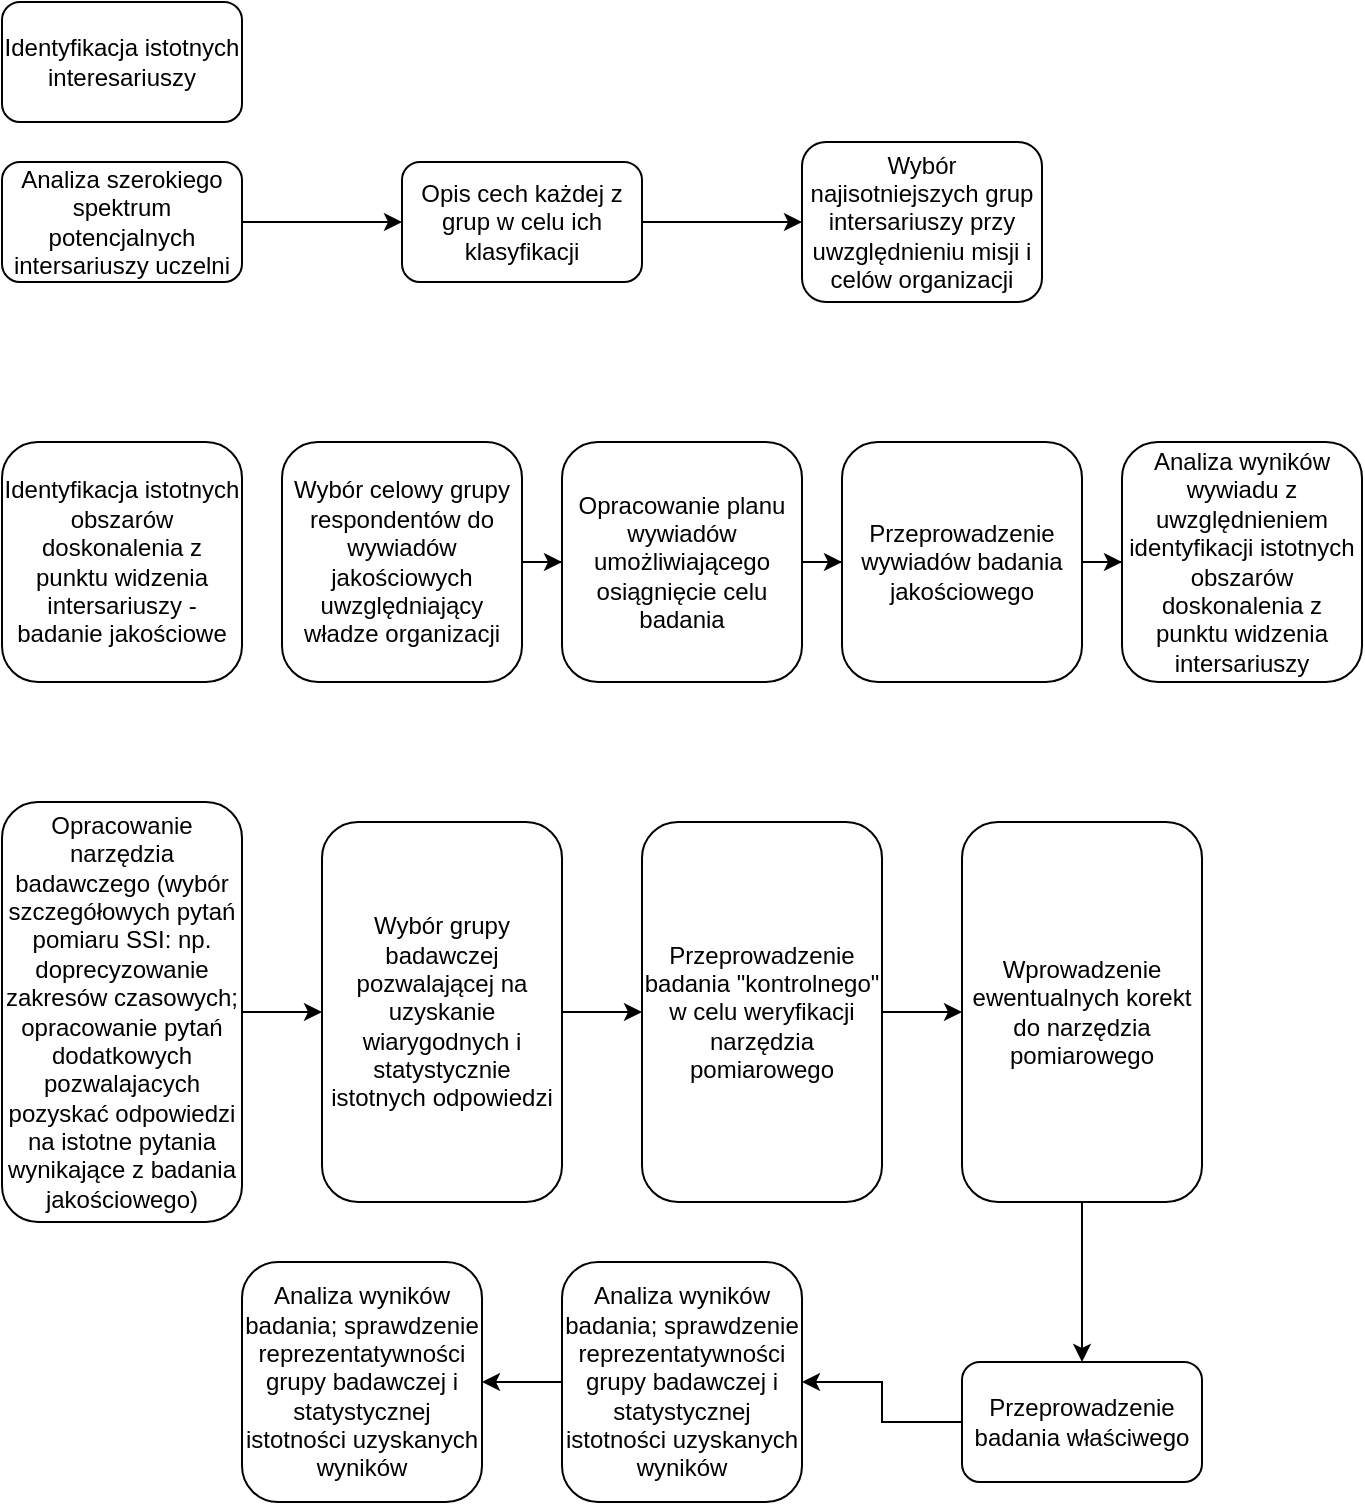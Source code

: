 <mxfile version="24.0.4" type="device">
  <diagram name="Strona-1" id="ZPURoTI-YACidWWffcV0">
    <mxGraphModel dx="1042" dy="705" grid="1" gridSize="10" guides="1" tooltips="1" connect="1" arrows="1" fold="1" page="1" pageScale="1" pageWidth="827" pageHeight="1169" math="0" shadow="0">
      <root>
        <mxCell id="0" />
        <mxCell id="1" parent="0" />
        <mxCell id="iZXRrfKID2UvS0r0eVAW-1" value="Identyfikacja istotnych interesariuszy" style="rounded=1;whiteSpace=wrap;html=1;" parent="1" vertex="1">
          <mxGeometry x="120" y="100" width="120" height="60" as="geometry" />
        </mxCell>
        <mxCell id="iZXRrfKID2UvS0r0eVAW-9" value="" style="edgeStyle=orthogonalEdgeStyle;rounded=0;orthogonalLoop=1;jettySize=auto;html=1;" parent="1" source="iZXRrfKID2UvS0r0eVAW-2" target="iZXRrfKID2UvS0r0eVAW-8" edge="1">
          <mxGeometry relative="1" as="geometry" />
        </mxCell>
        <mxCell id="iZXRrfKID2UvS0r0eVAW-2" value="Opracowanie narzędzia badawczego (wybór szczegółowych pytań pomiaru SSI: np. doprecyzowanie zakresów czasowych; opracowanie pytań dodatkowych pozwalajacych pozyskać odpowiedzi na istotne pytania wynikające z badania jakościowego)" style="rounded=1;whiteSpace=wrap;html=1;" parent="1" vertex="1">
          <mxGeometry x="120" y="500" width="120" height="210" as="geometry" />
        </mxCell>
        <mxCell id="iZXRrfKID2UvS0r0eVAW-3" value="Identyfikacja istotnych obszarów doskonalenia z punktu widzenia intersariuszy - badanie jakościowe" style="rounded=1;whiteSpace=wrap;html=1;" parent="1" vertex="1">
          <mxGeometry x="120" y="320" width="120" height="120" as="geometry" />
        </mxCell>
        <mxCell id="iZXRrfKID2UvS0r0eVAW-13" value="" style="edgeStyle=orthogonalEdgeStyle;rounded=0;orthogonalLoop=1;jettySize=auto;html=1;" parent="1" source="iZXRrfKID2UvS0r0eVAW-4" target="iZXRrfKID2UvS0r0eVAW-12" edge="1">
          <mxGeometry relative="1" as="geometry" />
        </mxCell>
        <mxCell id="iZXRrfKID2UvS0r0eVAW-4" value="Wybór celowy grupy respondentów do wywiadów jakościowych uwzględniający władze organizacji" style="rounded=1;whiteSpace=wrap;html=1;" parent="1" vertex="1">
          <mxGeometry x="260" y="320" width="120" height="120" as="geometry" />
        </mxCell>
        <mxCell id="iZXRrfKID2UvS0r0eVAW-7" value="" style="edgeStyle=orthogonalEdgeStyle;rounded=0;orthogonalLoop=1;jettySize=auto;html=1;" parent="1" source="iZXRrfKID2UvS0r0eVAW-5" target="iZXRrfKID2UvS0r0eVAW-6" edge="1">
          <mxGeometry relative="1" as="geometry" />
        </mxCell>
        <mxCell id="iZXRrfKID2UvS0r0eVAW-5" value="Analiza szerokiego spektrum potencjalnych intersariuszy uczelni" style="rounded=1;whiteSpace=wrap;html=1;" parent="1" vertex="1">
          <mxGeometry x="120" y="180" width="120" height="60" as="geometry" />
        </mxCell>
        <mxCell id="iZXRrfKID2UvS0r0eVAW-11" value="" style="edgeStyle=orthogonalEdgeStyle;rounded=0;orthogonalLoop=1;jettySize=auto;html=1;" parent="1" source="iZXRrfKID2UvS0r0eVAW-6" target="iZXRrfKID2UvS0r0eVAW-10" edge="1">
          <mxGeometry relative="1" as="geometry" />
        </mxCell>
        <mxCell id="iZXRrfKID2UvS0r0eVAW-6" value="Opis cech każdej z grup w celu ich klasyfikacji" style="whiteSpace=wrap;html=1;rounded=1;" parent="1" vertex="1">
          <mxGeometry x="320" y="180" width="120" height="60" as="geometry" />
        </mxCell>
        <mxCell id="iZXRrfKID2UvS0r0eVAW-19" value="" style="edgeStyle=orthogonalEdgeStyle;rounded=0;orthogonalLoop=1;jettySize=auto;html=1;" parent="1" source="iZXRrfKID2UvS0r0eVAW-8" target="iZXRrfKID2UvS0r0eVAW-18" edge="1">
          <mxGeometry relative="1" as="geometry" />
        </mxCell>
        <mxCell id="iZXRrfKID2UvS0r0eVAW-8" value="Wybór grupy badawczej pozwalającej na uzyskanie wiarygodnych i statystycznie istotnych odpowiedzi" style="whiteSpace=wrap;html=1;rounded=1;" parent="1" vertex="1">
          <mxGeometry x="280" y="510" width="120" height="190" as="geometry" />
        </mxCell>
        <mxCell id="iZXRrfKID2UvS0r0eVAW-10" value="Wybór najisotniejszych grup intersariuszy przy uwzględnieniu misji i celów organizacji" style="whiteSpace=wrap;html=1;rounded=1;" parent="1" vertex="1">
          <mxGeometry x="520" y="170" width="120" height="80" as="geometry" />
        </mxCell>
        <mxCell id="iZXRrfKID2UvS0r0eVAW-15" value="" style="edgeStyle=orthogonalEdgeStyle;rounded=0;orthogonalLoop=1;jettySize=auto;html=1;" parent="1" source="iZXRrfKID2UvS0r0eVAW-12" target="iZXRrfKID2UvS0r0eVAW-14" edge="1">
          <mxGeometry relative="1" as="geometry" />
        </mxCell>
        <mxCell id="iZXRrfKID2UvS0r0eVAW-12" value="Opracowanie planu wywiadów umożliwiającego osiągnięcie celu badania" style="rounded=1;whiteSpace=wrap;html=1;" parent="1" vertex="1">
          <mxGeometry x="400" y="320" width="120" height="120" as="geometry" />
        </mxCell>
        <mxCell id="iZXRrfKID2UvS0r0eVAW-17" value="" style="edgeStyle=orthogonalEdgeStyle;rounded=0;orthogonalLoop=1;jettySize=auto;html=1;" parent="1" source="iZXRrfKID2UvS0r0eVAW-14" target="iZXRrfKID2UvS0r0eVAW-16" edge="1">
          <mxGeometry relative="1" as="geometry" />
        </mxCell>
        <mxCell id="iZXRrfKID2UvS0r0eVAW-14" value="Przeprowadzenie wywiadów badania jakościowego" style="rounded=1;whiteSpace=wrap;html=1;" parent="1" vertex="1">
          <mxGeometry x="540" y="320" width="120" height="120" as="geometry" />
        </mxCell>
        <mxCell id="iZXRrfKID2UvS0r0eVAW-16" value="Analiza wyników wywiadu z uwzględnieniem identyfikacji istotnych obszarów doskonalenia z punktu widzenia intersariuszy" style="rounded=1;whiteSpace=wrap;html=1;" parent="1" vertex="1">
          <mxGeometry x="680" y="320" width="120" height="120" as="geometry" />
        </mxCell>
        <mxCell id="iZXRrfKID2UvS0r0eVAW-21" value="" style="edgeStyle=orthogonalEdgeStyle;rounded=0;orthogonalLoop=1;jettySize=auto;html=1;" parent="1" source="iZXRrfKID2UvS0r0eVAW-18" target="iZXRrfKID2UvS0r0eVAW-20" edge="1">
          <mxGeometry relative="1" as="geometry" />
        </mxCell>
        <mxCell id="iZXRrfKID2UvS0r0eVAW-18" value="Przeprowadzenie badania &quot;kontrolnego&quot; w celu weryfikacji narzędzia pomiarowego" style="whiteSpace=wrap;html=1;rounded=1;" parent="1" vertex="1">
          <mxGeometry x="440" y="510" width="120" height="190" as="geometry" />
        </mxCell>
        <mxCell id="iZXRrfKID2UvS0r0eVAW-23" value="" style="edgeStyle=orthogonalEdgeStyle;rounded=0;orthogonalLoop=1;jettySize=auto;html=1;" parent="1" source="iZXRrfKID2UvS0r0eVAW-20" target="iZXRrfKID2UvS0r0eVAW-22" edge="1">
          <mxGeometry relative="1" as="geometry" />
        </mxCell>
        <mxCell id="iZXRrfKID2UvS0r0eVAW-20" value="Wprowadzenie ewentualnych korekt do narzędzia pomiarowego" style="whiteSpace=wrap;html=1;rounded=1;" parent="1" vertex="1">
          <mxGeometry x="600" y="510" width="120" height="190" as="geometry" />
        </mxCell>
        <mxCell id="iZXRrfKID2UvS0r0eVAW-25" value="" style="edgeStyle=orthogonalEdgeStyle;rounded=0;orthogonalLoop=1;jettySize=auto;html=1;" parent="1" source="iZXRrfKID2UvS0r0eVAW-22" target="iZXRrfKID2UvS0r0eVAW-24" edge="1">
          <mxGeometry relative="1" as="geometry" />
        </mxCell>
        <mxCell id="iZXRrfKID2UvS0r0eVAW-22" value="Przeprowadzenie badania właściwego" style="whiteSpace=wrap;html=1;rounded=1;" parent="1" vertex="1">
          <mxGeometry x="600" y="780" width="120" height="60" as="geometry" />
        </mxCell>
        <mxCell id="iZXRrfKID2UvS0r0eVAW-27" value="" style="edgeStyle=orthogonalEdgeStyle;rounded=0;orthogonalLoop=1;jettySize=auto;html=1;" parent="1" source="iZXRrfKID2UvS0r0eVAW-24" target="iZXRrfKID2UvS0r0eVAW-26" edge="1">
          <mxGeometry relative="1" as="geometry" />
        </mxCell>
        <mxCell id="iZXRrfKID2UvS0r0eVAW-24" value="Analiza wyników badania; sprawdzenie reprezentatywności grupy badawczej i statystycznej istotności uzyskanych wyników" style="whiteSpace=wrap;html=1;rounded=1;" parent="1" vertex="1">
          <mxGeometry x="400" y="730" width="120" height="120" as="geometry" />
        </mxCell>
        <mxCell id="iZXRrfKID2UvS0r0eVAW-26" value="Analiza wyników badania; sprawdzenie reprezentatywności grupy badawczej i statystycznej istotności uzyskanych wyników" style="whiteSpace=wrap;html=1;rounded=1;" parent="1" vertex="1">
          <mxGeometry x="240" y="730" width="120" height="120" as="geometry" />
        </mxCell>
      </root>
    </mxGraphModel>
  </diagram>
</mxfile>
